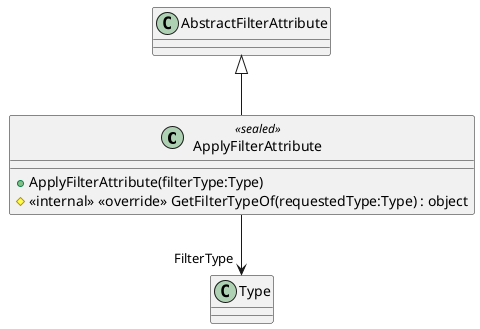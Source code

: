 @startuml
class ApplyFilterAttribute <<sealed>> {
    + ApplyFilterAttribute(filterType:Type)
    # <<internal>> <<override>> GetFilterTypeOf(requestedType:Type) : object
}
AbstractFilterAttribute <|-- ApplyFilterAttribute
ApplyFilterAttribute --> "FilterType" Type
@enduml
